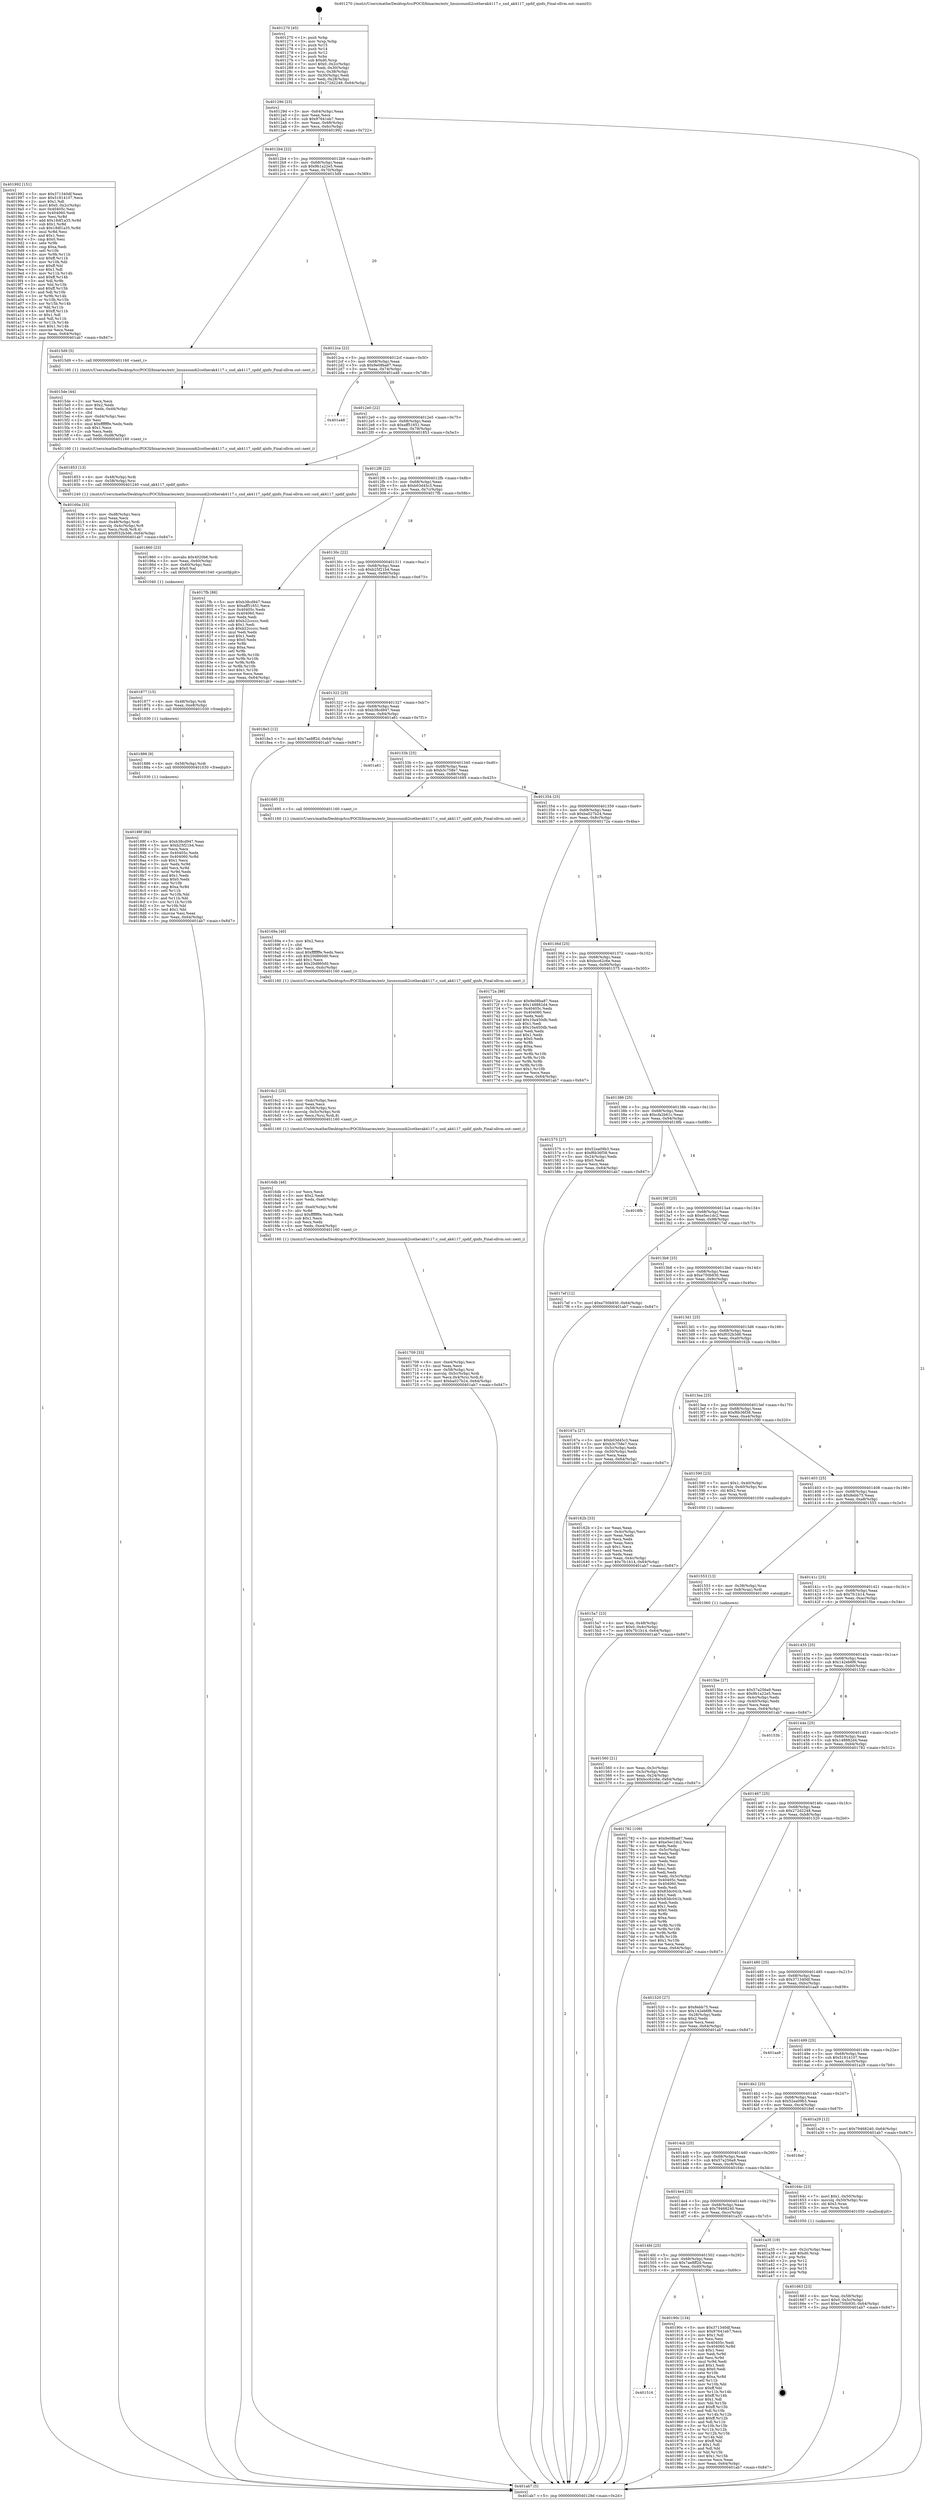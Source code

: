 digraph "0x401270" {
  label = "0x401270 (/mnt/c/Users/mathe/Desktop/tcc/POCII/binaries/extr_linuxsoundi2cotherak4117.c_snd_ak4117_spdif_qinfo_Final-ollvm.out::main(0))"
  labelloc = "t"
  node[shape=record]

  Entry [label="",width=0.3,height=0.3,shape=circle,fillcolor=black,style=filled]
  "0x40129d" [label="{
     0x40129d [23]\l
     | [instrs]\l
     &nbsp;&nbsp;0x40129d \<+3\>: mov -0x64(%rbp),%eax\l
     &nbsp;&nbsp;0x4012a0 \<+2\>: mov %eax,%ecx\l
     &nbsp;&nbsp;0x4012a2 \<+6\>: sub $0x97641eb7,%ecx\l
     &nbsp;&nbsp;0x4012a8 \<+3\>: mov %eax,-0x68(%rbp)\l
     &nbsp;&nbsp;0x4012ab \<+3\>: mov %ecx,-0x6c(%rbp)\l
     &nbsp;&nbsp;0x4012ae \<+6\>: je 0000000000401992 \<main+0x722\>\l
  }"]
  "0x401992" [label="{
     0x401992 [151]\l
     | [instrs]\l
     &nbsp;&nbsp;0x401992 \<+5\>: mov $0x371340df,%eax\l
     &nbsp;&nbsp;0x401997 \<+5\>: mov $0x51814107,%ecx\l
     &nbsp;&nbsp;0x40199c \<+2\>: mov $0x1,%dl\l
     &nbsp;&nbsp;0x40199e \<+7\>: movl $0x0,-0x2c(%rbp)\l
     &nbsp;&nbsp;0x4019a5 \<+7\>: mov 0x40405c,%esi\l
     &nbsp;&nbsp;0x4019ac \<+7\>: mov 0x404060,%edi\l
     &nbsp;&nbsp;0x4019b3 \<+3\>: mov %esi,%r8d\l
     &nbsp;&nbsp;0x4019b6 \<+7\>: add $0x18df1a35,%r8d\l
     &nbsp;&nbsp;0x4019bd \<+4\>: sub $0x1,%r8d\l
     &nbsp;&nbsp;0x4019c1 \<+7\>: sub $0x18df1a35,%r8d\l
     &nbsp;&nbsp;0x4019c8 \<+4\>: imul %r8d,%esi\l
     &nbsp;&nbsp;0x4019cc \<+3\>: and $0x1,%esi\l
     &nbsp;&nbsp;0x4019cf \<+3\>: cmp $0x0,%esi\l
     &nbsp;&nbsp;0x4019d2 \<+4\>: sete %r9b\l
     &nbsp;&nbsp;0x4019d6 \<+3\>: cmp $0xa,%edi\l
     &nbsp;&nbsp;0x4019d9 \<+4\>: setl %r10b\l
     &nbsp;&nbsp;0x4019dd \<+3\>: mov %r9b,%r11b\l
     &nbsp;&nbsp;0x4019e0 \<+4\>: xor $0xff,%r11b\l
     &nbsp;&nbsp;0x4019e4 \<+3\>: mov %r10b,%bl\l
     &nbsp;&nbsp;0x4019e7 \<+3\>: xor $0xff,%bl\l
     &nbsp;&nbsp;0x4019ea \<+3\>: xor $0x1,%dl\l
     &nbsp;&nbsp;0x4019ed \<+3\>: mov %r11b,%r14b\l
     &nbsp;&nbsp;0x4019f0 \<+4\>: and $0xff,%r14b\l
     &nbsp;&nbsp;0x4019f4 \<+3\>: and %dl,%r9b\l
     &nbsp;&nbsp;0x4019f7 \<+3\>: mov %bl,%r15b\l
     &nbsp;&nbsp;0x4019fa \<+4\>: and $0xff,%r15b\l
     &nbsp;&nbsp;0x4019fe \<+3\>: and %dl,%r10b\l
     &nbsp;&nbsp;0x401a01 \<+3\>: or %r9b,%r14b\l
     &nbsp;&nbsp;0x401a04 \<+3\>: or %r10b,%r15b\l
     &nbsp;&nbsp;0x401a07 \<+3\>: xor %r15b,%r14b\l
     &nbsp;&nbsp;0x401a0a \<+3\>: or %bl,%r11b\l
     &nbsp;&nbsp;0x401a0d \<+4\>: xor $0xff,%r11b\l
     &nbsp;&nbsp;0x401a11 \<+3\>: or $0x1,%dl\l
     &nbsp;&nbsp;0x401a14 \<+3\>: and %dl,%r11b\l
     &nbsp;&nbsp;0x401a17 \<+3\>: or %r11b,%r14b\l
     &nbsp;&nbsp;0x401a1a \<+4\>: test $0x1,%r14b\l
     &nbsp;&nbsp;0x401a1e \<+3\>: cmovne %ecx,%eax\l
     &nbsp;&nbsp;0x401a21 \<+3\>: mov %eax,-0x64(%rbp)\l
     &nbsp;&nbsp;0x401a24 \<+5\>: jmp 0000000000401ab7 \<main+0x847\>\l
  }"]
  "0x4012b4" [label="{
     0x4012b4 [22]\l
     | [instrs]\l
     &nbsp;&nbsp;0x4012b4 \<+5\>: jmp 00000000004012b9 \<main+0x49\>\l
     &nbsp;&nbsp;0x4012b9 \<+3\>: mov -0x68(%rbp),%eax\l
     &nbsp;&nbsp;0x4012bc \<+5\>: sub $0x9b1a22e5,%eax\l
     &nbsp;&nbsp;0x4012c1 \<+3\>: mov %eax,-0x70(%rbp)\l
     &nbsp;&nbsp;0x4012c4 \<+6\>: je 00000000004015d9 \<main+0x369\>\l
  }"]
  Exit [label="",width=0.3,height=0.3,shape=circle,fillcolor=black,style=filled,peripheries=2]
  "0x4015d9" [label="{
     0x4015d9 [5]\l
     | [instrs]\l
     &nbsp;&nbsp;0x4015d9 \<+5\>: call 0000000000401160 \<next_i\>\l
     | [calls]\l
     &nbsp;&nbsp;0x401160 \{1\} (/mnt/c/Users/mathe/Desktop/tcc/POCII/binaries/extr_linuxsoundi2cotherak4117.c_snd_ak4117_spdif_qinfo_Final-ollvm.out::next_i)\l
  }"]
  "0x4012ca" [label="{
     0x4012ca [22]\l
     | [instrs]\l
     &nbsp;&nbsp;0x4012ca \<+5\>: jmp 00000000004012cf \<main+0x5f\>\l
     &nbsp;&nbsp;0x4012cf \<+3\>: mov -0x68(%rbp),%eax\l
     &nbsp;&nbsp;0x4012d2 \<+5\>: sub $0x9e08ba87,%eax\l
     &nbsp;&nbsp;0x4012d7 \<+3\>: mov %eax,-0x74(%rbp)\l
     &nbsp;&nbsp;0x4012da \<+6\>: je 0000000000401a48 \<main+0x7d8\>\l
  }"]
  "0x401516" [label="{
     0x401516\l
  }", style=dashed]
  "0x401a48" [label="{
     0x401a48\l
  }", style=dashed]
  "0x4012e0" [label="{
     0x4012e0 [22]\l
     | [instrs]\l
     &nbsp;&nbsp;0x4012e0 \<+5\>: jmp 00000000004012e5 \<main+0x75\>\l
     &nbsp;&nbsp;0x4012e5 \<+3\>: mov -0x68(%rbp),%eax\l
     &nbsp;&nbsp;0x4012e8 \<+5\>: sub $0xaff51651,%eax\l
     &nbsp;&nbsp;0x4012ed \<+3\>: mov %eax,-0x78(%rbp)\l
     &nbsp;&nbsp;0x4012f0 \<+6\>: je 0000000000401853 \<main+0x5e3\>\l
  }"]
  "0x40190c" [label="{
     0x40190c [134]\l
     | [instrs]\l
     &nbsp;&nbsp;0x40190c \<+5\>: mov $0x371340df,%eax\l
     &nbsp;&nbsp;0x401911 \<+5\>: mov $0x97641eb7,%ecx\l
     &nbsp;&nbsp;0x401916 \<+2\>: mov $0x1,%dl\l
     &nbsp;&nbsp;0x401918 \<+2\>: xor %esi,%esi\l
     &nbsp;&nbsp;0x40191a \<+7\>: mov 0x40405c,%edi\l
     &nbsp;&nbsp;0x401921 \<+8\>: mov 0x404060,%r8d\l
     &nbsp;&nbsp;0x401929 \<+3\>: sub $0x1,%esi\l
     &nbsp;&nbsp;0x40192c \<+3\>: mov %edi,%r9d\l
     &nbsp;&nbsp;0x40192f \<+3\>: add %esi,%r9d\l
     &nbsp;&nbsp;0x401932 \<+4\>: imul %r9d,%edi\l
     &nbsp;&nbsp;0x401936 \<+3\>: and $0x1,%edi\l
     &nbsp;&nbsp;0x401939 \<+3\>: cmp $0x0,%edi\l
     &nbsp;&nbsp;0x40193c \<+4\>: sete %r10b\l
     &nbsp;&nbsp;0x401940 \<+4\>: cmp $0xa,%r8d\l
     &nbsp;&nbsp;0x401944 \<+4\>: setl %r11b\l
     &nbsp;&nbsp;0x401948 \<+3\>: mov %r10b,%bl\l
     &nbsp;&nbsp;0x40194b \<+3\>: xor $0xff,%bl\l
     &nbsp;&nbsp;0x40194e \<+3\>: mov %r11b,%r14b\l
     &nbsp;&nbsp;0x401951 \<+4\>: xor $0xff,%r14b\l
     &nbsp;&nbsp;0x401955 \<+3\>: xor $0x1,%dl\l
     &nbsp;&nbsp;0x401958 \<+3\>: mov %bl,%r15b\l
     &nbsp;&nbsp;0x40195b \<+4\>: and $0xff,%r15b\l
     &nbsp;&nbsp;0x40195f \<+3\>: and %dl,%r10b\l
     &nbsp;&nbsp;0x401962 \<+3\>: mov %r14b,%r12b\l
     &nbsp;&nbsp;0x401965 \<+4\>: and $0xff,%r12b\l
     &nbsp;&nbsp;0x401969 \<+3\>: and %dl,%r11b\l
     &nbsp;&nbsp;0x40196c \<+3\>: or %r10b,%r15b\l
     &nbsp;&nbsp;0x40196f \<+3\>: or %r11b,%r12b\l
     &nbsp;&nbsp;0x401972 \<+3\>: xor %r12b,%r15b\l
     &nbsp;&nbsp;0x401975 \<+3\>: or %r14b,%bl\l
     &nbsp;&nbsp;0x401978 \<+3\>: xor $0xff,%bl\l
     &nbsp;&nbsp;0x40197b \<+3\>: or $0x1,%dl\l
     &nbsp;&nbsp;0x40197e \<+2\>: and %dl,%bl\l
     &nbsp;&nbsp;0x401980 \<+3\>: or %bl,%r15b\l
     &nbsp;&nbsp;0x401983 \<+4\>: test $0x1,%r15b\l
     &nbsp;&nbsp;0x401987 \<+3\>: cmovne %ecx,%eax\l
     &nbsp;&nbsp;0x40198a \<+3\>: mov %eax,-0x64(%rbp)\l
     &nbsp;&nbsp;0x40198d \<+5\>: jmp 0000000000401ab7 \<main+0x847\>\l
  }"]
  "0x401853" [label="{
     0x401853 [13]\l
     | [instrs]\l
     &nbsp;&nbsp;0x401853 \<+4\>: mov -0x48(%rbp),%rdi\l
     &nbsp;&nbsp;0x401857 \<+4\>: mov -0x58(%rbp),%rsi\l
     &nbsp;&nbsp;0x40185b \<+5\>: call 0000000000401240 \<snd_ak4117_spdif_qinfo\>\l
     | [calls]\l
     &nbsp;&nbsp;0x401240 \{1\} (/mnt/c/Users/mathe/Desktop/tcc/POCII/binaries/extr_linuxsoundi2cotherak4117.c_snd_ak4117_spdif_qinfo_Final-ollvm.out::snd_ak4117_spdif_qinfo)\l
  }"]
  "0x4012f6" [label="{
     0x4012f6 [22]\l
     | [instrs]\l
     &nbsp;&nbsp;0x4012f6 \<+5\>: jmp 00000000004012fb \<main+0x8b\>\l
     &nbsp;&nbsp;0x4012fb \<+3\>: mov -0x68(%rbp),%eax\l
     &nbsp;&nbsp;0x4012fe \<+5\>: sub $0xb03d45c3,%eax\l
     &nbsp;&nbsp;0x401303 \<+3\>: mov %eax,-0x7c(%rbp)\l
     &nbsp;&nbsp;0x401306 \<+6\>: je 00000000004017fb \<main+0x58b\>\l
  }"]
  "0x4014fd" [label="{
     0x4014fd [25]\l
     | [instrs]\l
     &nbsp;&nbsp;0x4014fd \<+5\>: jmp 0000000000401502 \<main+0x292\>\l
     &nbsp;&nbsp;0x401502 \<+3\>: mov -0x68(%rbp),%eax\l
     &nbsp;&nbsp;0x401505 \<+5\>: sub $0x7ae8ff2d,%eax\l
     &nbsp;&nbsp;0x40150a \<+6\>: mov %eax,-0xd0(%rbp)\l
     &nbsp;&nbsp;0x401510 \<+6\>: je 000000000040190c \<main+0x69c\>\l
  }"]
  "0x4017fb" [label="{
     0x4017fb [88]\l
     | [instrs]\l
     &nbsp;&nbsp;0x4017fb \<+5\>: mov $0xb38cd947,%eax\l
     &nbsp;&nbsp;0x401800 \<+5\>: mov $0xaff51651,%ecx\l
     &nbsp;&nbsp;0x401805 \<+7\>: mov 0x40405c,%edx\l
     &nbsp;&nbsp;0x40180c \<+7\>: mov 0x404060,%esi\l
     &nbsp;&nbsp;0x401813 \<+2\>: mov %edx,%edi\l
     &nbsp;&nbsp;0x401815 \<+6\>: add $0xb22ccccc,%edi\l
     &nbsp;&nbsp;0x40181b \<+3\>: sub $0x1,%edi\l
     &nbsp;&nbsp;0x40181e \<+6\>: sub $0xb22ccccc,%edi\l
     &nbsp;&nbsp;0x401824 \<+3\>: imul %edi,%edx\l
     &nbsp;&nbsp;0x401827 \<+3\>: and $0x1,%edx\l
     &nbsp;&nbsp;0x40182a \<+3\>: cmp $0x0,%edx\l
     &nbsp;&nbsp;0x40182d \<+4\>: sete %r8b\l
     &nbsp;&nbsp;0x401831 \<+3\>: cmp $0xa,%esi\l
     &nbsp;&nbsp;0x401834 \<+4\>: setl %r9b\l
     &nbsp;&nbsp;0x401838 \<+3\>: mov %r8b,%r10b\l
     &nbsp;&nbsp;0x40183b \<+3\>: and %r9b,%r10b\l
     &nbsp;&nbsp;0x40183e \<+3\>: xor %r9b,%r8b\l
     &nbsp;&nbsp;0x401841 \<+3\>: or %r8b,%r10b\l
     &nbsp;&nbsp;0x401844 \<+4\>: test $0x1,%r10b\l
     &nbsp;&nbsp;0x401848 \<+3\>: cmovne %ecx,%eax\l
     &nbsp;&nbsp;0x40184b \<+3\>: mov %eax,-0x64(%rbp)\l
     &nbsp;&nbsp;0x40184e \<+5\>: jmp 0000000000401ab7 \<main+0x847\>\l
  }"]
  "0x40130c" [label="{
     0x40130c [22]\l
     | [instrs]\l
     &nbsp;&nbsp;0x40130c \<+5\>: jmp 0000000000401311 \<main+0xa1\>\l
     &nbsp;&nbsp;0x401311 \<+3\>: mov -0x68(%rbp),%eax\l
     &nbsp;&nbsp;0x401314 \<+5\>: sub $0xb25f21b4,%eax\l
     &nbsp;&nbsp;0x401319 \<+3\>: mov %eax,-0x80(%rbp)\l
     &nbsp;&nbsp;0x40131c \<+6\>: je 00000000004018e3 \<main+0x673\>\l
  }"]
  "0x401a35" [label="{
     0x401a35 [19]\l
     | [instrs]\l
     &nbsp;&nbsp;0x401a35 \<+3\>: mov -0x2c(%rbp),%eax\l
     &nbsp;&nbsp;0x401a38 \<+7\>: add $0xd0,%rsp\l
     &nbsp;&nbsp;0x401a3f \<+1\>: pop %rbx\l
     &nbsp;&nbsp;0x401a40 \<+2\>: pop %r12\l
     &nbsp;&nbsp;0x401a42 \<+2\>: pop %r14\l
     &nbsp;&nbsp;0x401a44 \<+2\>: pop %r15\l
     &nbsp;&nbsp;0x401a46 \<+1\>: pop %rbp\l
     &nbsp;&nbsp;0x401a47 \<+1\>: ret\l
  }"]
  "0x4018e3" [label="{
     0x4018e3 [12]\l
     | [instrs]\l
     &nbsp;&nbsp;0x4018e3 \<+7\>: movl $0x7ae8ff2d,-0x64(%rbp)\l
     &nbsp;&nbsp;0x4018ea \<+5\>: jmp 0000000000401ab7 \<main+0x847\>\l
  }"]
  "0x401322" [label="{
     0x401322 [25]\l
     | [instrs]\l
     &nbsp;&nbsp;0x401322 \<+5\>: jmp 0000000000401327 \<main+0xb7\>\l
     &nbsp;&nbsp;0x401327 \<+3\>: mov -0x68(%rbp),%eax\l
     &nbsp;&nbsp;0x40132a \<+5\>: sub $0xb38cd947,%eax\l
     &nbsp;&nbsp;0x40132f \<+6\>: mov %eax,-0x84(%rbp)\l
     &nbsp;&nbsp;0x401335 \<+6\>: je 0000000000401a61 \<main+0x7f1\>\l
  }"]
  "0x40188f" [label="{
     0x40188f [84]\l
     | [instrs]\l
     &nbsp;&nbsp;0x40188f \<+5\>: mov $0xb38cd947,%eax\l
     &nbsp;&nbsp;0x401894 \<+5\>: mov $0xb25f21b4,%esi\l
     &nbsp;&nbsp;0x401899 \<+2\>: xor %ecx,%ecx\l
     &nbsp;&nbsp;0x40189b \<+7\>: mov 0x40405c,%edx\l
     &nbsp;&nbsp;0x4018a2 \<+8\>: mov 0x404060,%r8d\l
     &nbsp;&nbsp;0x4018aa \<+3\>: sub $0x1,%ecx\l
     &nbsp;&nbsp;0x4018ad \<+3\>: mov %edx,%r9d\l
     &nbsp;&nbsp;0x4018b0 \<+3\>: add %ecx,%r9d\l
     &nbsp;&nbsp;0x4018b3 \<+4\>: imul %r9d,%edx\l
     &nbsp;&nbsp;0x4018b7 \<+3\>: and $0x1,%edx\l
     &nbsp;&nbsp;0x4018ba \<+3\>: cmp $0x0,%edx\l
     &nbsp;&nbsp;0x4018bd \<+4\>: sete %r10b\l
     &nbsp;&nbsp;0x4018c1 \<+4\>: cmp $0xa,%r8d\l
     &nbsp;&nbsp;0x4018c5 \<+4\>: setl %r11b\l
     &nbsp;&nbsp;0x4018c9 \<+3\>: mov %r10b,%bl\l
     &nbsp;&nbsp;0x4018cc \<+3\>: and %r11b,%bl\l
     &nbsp;&nbsp;0x4018cf \<+3\>: xor %r11b,%r10b\l
     &nbsp;&nbsp;0x4018d2 \<+3\>: or %r10b,%bl\l
     &nbsp;&nbsp;0x4018d5 \<+3\>: test $0x1,%bl\l
     &nbsp;&nbsp;0x4018d8 \<+3\>: cmovne %esi,%eax\l
     &nbsp;&nbsp;0x4018db \<+3\>: mov %eax,-0x64(%rbp)\l
     &nbsp;&nbsp;0x4018de \<+5\>: jmp 0000000000401ab7 \<main+0x847\>\l
  }"]
  "0x401a61" [label="{
     0x401a61\l
  }", style=dashed]
  "0x40133b" [label="{
     0x40133b [25]\l
     | [instrs]\l
     &nbsp;&nbsp;0x40133b \<+5\>: jmp 0000000000401340 \<main+0xd0\>\l
     &nbsp;&nbsp;0x401340 \<+3\>: mov -0x68(%rbp),%eax\l
     &nbsp;&nbsp;0x401343 \<+5\>: sub $0xb3c758e7,%eax\l
     &nbsp;&nbsp;0x401348 \<+6\>: mov %eax,-0x88(%rbp)\l
     &nbsp;&nbsp;0x40134e \<+6\>: je 0000000000401695 \<main+0x425\>\l
  }"]
  "0x401886" [label="{
     0x401886 [9]\l
     | [instrs]\l
     &nbsp;&nbsp;0x401886 \<+4\>: mov -0x58(%rbp),%rdi\l
     &nbsp;&nbsp;0x40188a \<+5\>: call 0000000000401030 \<free@plt\>\l
     | [calls]\l
     &nbsp;&nbsp;0x401030 \{1\} (unknown)\l
  }"]
  "0x401695" [label="{
     0x401695 [5]\l
     | [instrs]\l
     &nbsp;&nbsp;0x401695 \<+5\>: call 0000000000401160 \<next_i\>\l
     | [calls]\l
     &nbsp;&nbsp;0x401160 \{1\} (/mnt/c/Users/mathe/Desktop/tcc/POCII/binaries/extr_linuxsoundi2cotherak4117.c_snd_ak4117_spdif_qinfo_Final-ollvm.out::next_i)\l
  }"]
  "0x401354" [label="{
     0x401354 [25]\l
     | [instrs]\l
     &nbsp;&nbsp;0x401354 \<+5\>: jmp 0000000000401359 \<main+0xe9\>\l
     &nbsp;&nbsp;0x401359 \<+3\>: mov -0x68(%rbp),%eax\l
     &nbsp;&nbsp;0x40135c \<+5\>: sub $0xba027b24,%eax\l
     &nbsp;&nbsp;0x401361 \<+6\>: mov %eax,-0x8c(%rbp)\l
     &nbsp;&nbsp;0x401367 \<+6\>: je 000000000040172a \<main+0x4ba\>\l
  }"]
  "0x401877" [label="{
     0x401877 [15]\l
     | [instrs]\l
     &nbsp;&nbsp;0x401877 \<+4\>: mov -0x48(%rbp),%rdi\l
     &nbsp;&nbsp;0x40187b \<+6\>: mov %eax,-0xe8(%rbp)\l
     &nbsp;&nbsp;0x401881 \<+5\>: call 0000000000401030 \<free@plt\>\l
     | [calls]\l
     &nbsp;&nbsp;0x401030 \{1\} (unknown)\l
  }"]
  "0x40172a" [label="{
     0x40172a [88]\l
     | [instrs]\l
     &nbsp;&nbsp;0x40172a \<+5\>: mov $0x9e08ba87,%eax\l
     &nbsp;&nbsp;0x40172f \<+5\>: mov $0x148882d4,%ecx\l
     &nbsp;&nbsp;0x401734 \<+7\>: mov 0x40405c,%edx\l
     &nbsp;&nbsp;0x40173b \<+7\>: mov 0x404060,%esi\l
     &nbsp;&nbsp;0x401742 \<+2\>: mov %edx,%edi\l
     &nbsp;&nbsp;0x401744 \<+6\>: add $0x10a450db,%edi\l
     &nbsp;&nbsp;0x40174a \<+3\>: sub $0x1,%edi\l
     &nbsp;&nbsp;0x40174d \<+6\>: sub $0x10a450db,%edi\l
     &nbsp;&nbsp;0x401753 \<+3\>: imul %edi,%edx\l
     &nbsp;&nbsp;0x401756 \<+3\>: and $0x1,%edx\l
     &nbsp;&nbsp;0x401759 \<+3\>: cmp $0x0,%edx\l
     &nbsp;&nbsp;0x40175c \<+4\>: sete %r8b\l
     &nbsp;&nbsp;0x401760 \<+3\>: cmp $0xa,%esi\l
     &nbsp;&nbsp;0x401763 \<+4\>: setl %r9b\l
     &nbsp;&nbsp;0x401767 \<+3\>: mov %r8b,%r10b\l
     &nbsp;&nbsp;0x40176a \<+3\>: and %r9b,%r10b\l
     &nbsp;&nbsp;0x40176d \<+3\>: xor %r9b,%r8b\l
     &nbsp;&nbsp;0x401770 \<+3\>: or %r8b,%r10b\l
     &nbsp;&nbsp;0x401773 \<+4\>: test $0x1,%r10b\l
     &nbsp;&nbsp;0x401777 \<+3\>: cmovne %ecx,%eax\l
     &nbsp;&nbsp;0x40177a \<+3\>: mov %eax,-0x64(%rbp)\l
     &nbsp;&nbsp;0x40177d \<+5\>: jmp 0000000000401ab7 \<main+0x847\>\l
  }"]
  "0x40136d" [label="{
     0x40136d [25]\l
     | [instrs]\l
     &nbsp;&nbsp;0x40136d \<+5\>: jmp 0000000000401372 \<main+0x102\>\l
     &nbsp;&nbsp;0x401372 \<+3\>: mov -0x68(%rbp),%eax\l
     &nbsp;&nbsp;0x401375 \<+5\>: sub $0xbcc62c6e,%eax\l
     &nbsp;&nbsp;0x40137a \<+6\>: mov %eax,-0x90(%rbp)\l
     &nbsp;&nbsp;0x401380 \<+6\>: je 0000000000401575 \<main+0x305\>\l
  }"]
  "0x401860" [label="{
     0x401860 [23]\l
     | [instrs]\l
     &nbsp;&nbsp;0x401860 \<+10\>: movabs $0x4020b6,%rdi\l
     &nbsp;&nbsp;0x40186a \<+3\>: mov %eax,-0x60(%rbp)\l
     &nbsp;&nbsp;0x40186d \<+3\>: mov -0x60(%rbp),%esi\l
     &nbsp;&nbsp;0x401870 \<+2\>: mov $0x0,%al\l
     &nbsp;&nbsp;0x401872 \<+5\>: call 0000000000401040 \<printf@plt\>\l
     | [calls]\l
     &nbsp;&nbsp;0x401040 \{1\} (unknown)\l
  }"]
  "0x401575" [label="{
     0x401575 [27]\l
     | [instrs]\l
     &nbsp;&nbsp;0x401575 \<+5\>: mov $0x52ea09b3,%eax\l
     &nbsp;&nbsp;0x40157a \<+5\>: mov $0xf6b36f38,%ecx\l
     &nbsp;&nbsp;0x40157f \<+3\>: mov -0x24(%rbp),%edx\l
     &nbsp;&nbsp;0x401582 \<+3\>: cmp $0x0,%edx\l
     &nbsp;&nbsp;0x401585 \<+3\>: cmove %ecx,%eax\l
     &nbsp;&nbsp;0x401588 \<+3\>: mov %eax,-0x64(%rbp)\l
     &nbsp;&nbsp;0x40158b \<+5\>: jmp 0000000000401ab7 \<main+0x847\>\l
  }"]
  "0x401386" [label="{
     0x401386 [25]\l
     | [instrs]\l
     &nbsp;&nbsp;0x401386 \<+5\>: jmp 000000000040138b \<main+0x11b\>\l
     &nbsp;&nbsp;0x40138b \<+3\>: mov -0x68(%rbp),%eax\l
     &nbsp;&nbsp;0x40138e \<+5\>: sub $0xcfa2b61c,%eax\l
     &nbsp;&nbsp;0x401393 \<+6\>: mov %eax,-0x94(%rbp)\l
     &nbsp;&nbsp;0x401399 \<+6\>: je 00000000004018fb \<main+0x68b\>\l
  }"]
  "0x401709" [label="{
     0x401709 [33]\l
     | [instrs]\l
     &nbsp;&nbsp;0x401709 \<+6\>: mov -0xe4(%rbp),%ecx\l
     &nbsp;&nbsp;0x40170f \<+3\>: imul %eax,%ecx\l
     &nbsp;&nbsp;0x401712 \<+4\>: mov -0x58(%rbp),%rsi\l
     &nbsp;&nbsp;0x401716 \<+4\>: movslq -0x5c(%rbp),%rdi\l
     &nbsp;&nbsp;0x40171a \<+4\>: mov %ecx,0x4(%rsi,%rdi,8)\l
     &nbsp;&nbsp;0x40171e \<+7\>: movl $0xba027b24,-0x64(%rbp)\l
     &nbsp;&nbsp;0x401725 \<+5\>: jmp 0000000000401ab7 \<main+0x847\>\l
  }"]
  "0x4018fb" [label="{
     0x4018fb\l
  }", style=dashed]
  "0x40139f" [label="{
     0x40139f [25]\l
     | [instrs]\l
     &nbsp;&nbsp;0x40139f \<+5\>: jmp 00000000004013a4 \<main+0x134\>\l
     &nbsp;&nbsp;0x4013a4 \<+3\>: mov -0x68(%rbp),%eax\l
     &nbsp;&nbsp;0x4013a7 \<+5\>: sub $0xe5ec1dc2,%eax\l
     &nbsp;&nbsp;0x4013ac \<+6\>: mov %eax,-0x98(%rbp)\l
     &nbsp;&nbsp;0x4013b2 \<+6\>: je 00000000004017ef \<main+0x57f\>\l
  }"]
  "0x4016db" [label="{
     0x4016db [46]\l
     | [instrs]\l
     &nbsp;&nbsp;0x4016db \<+2\>: xor %ecx,%ecx\l
     &nbsp;&nbsp;0x4016dd \<+5\>: mov $0x2,%edx\l
     &nbsp;&nbsp;0x4016e2 \<+6\>: mov %edx,-0xe0(%rbp)\l
     &nbsp;&nbsp;0x4016e8 \<+1\>: cltd\l
     &nbsp;&nbsp;0x4016e9 \<+7\>: mov -0xe0(%rbp),%r8d\l
     &nbsp;&nbsp;0x4016f0 \<+3\>: idiv %r8d\l
     &nbsp;&nbsp;0x4016f3 \<+6\>: imul $0xfffffffe,%edx,%edx\l
     &nbsp;&nbsp;0x4016f9 \<+3\>: sub $0x1,%ecx\l
     &nbsp;&nbsp;0x4016fc \<+2\>: sub %ecx,%edx\l
     &nbsp;&nbsp;0x4016fe \<+6\>: mov %edx,-0xe4(%rbp)\l
     &nbsp;&nbsp;0x401704 \<+5\>: call 0000000000401160 \<next_i\>\l
     | [calls]\l
     &nbsp;&nbsp;0x401160 \{1\} (/mnt/c/Users/mathe/Desktop/tcc/POCII/binaries/extr_linuxsoundi2cotherak4117.c_snd_ak4117_spdif_qinfo_Final-ollvm.out::next_i)\l
  }"]
  "0x4017ef" [label="{
     0x4017ef [12]\l
     | [instrs]\l
     &nbsp;&nbsp;0x4017ef \<+7\>: movl $0xe750b930,-0x64(%rbp)\l
     &nbsp;&nbsp;0x4017f6 \<+5\>: jmp 0000000000401ab7 \<main+0x847\>\l
  }"]
  "0x4013b8" [label="{
     0x4013b8 [25]\l
     | [instrs]\l
     &nbsp;&nbsp;0x4013b8 \<+5\>: jmp 00000000004013bd \<main+0x14d\>\l
     &nbsp;&nbsp;0x4013bd \<+3\>: mov -0x68(%rbp),%eax\l
     &nbsp;&nbsp;0x4013c0 \<+5\>: sub $0xe750b930,%eax\l
     &nbsp;&nbsp;0x4013c5 \<+6\>: mov %eax,-0x9c(%rbp)\l
     &nbsp;&nbsp;0x4013cb \<+6\>: je 000000000040167a \<main+0x40a\>\l
  }"]
  "0x4016c2" [label="{
     0x4016c2 [25]\l
     | [instrs]\l
     &nbsp;&nbsp;0x4016c2 \<+6\>: mov -0xdc(%rbp),%ecx\l
     &nbsp;&nbsp;0x4016c8 \<+3\>: imul %eax,%ecx\l
     &nbsp;&nbsp;0x4016cb \<+4\>: mov -0x58(%rbp),%rsi\l
     &nbsp;&nbsp;0x4016cf \<+4\>: movslq -0x5c(%rbp),%rdi\l
     &nbsp;&nbsp;0x4016d3 \<+3\>: mov %ecx,(%rsi,%rdi,8)\l
     &nbsp;&nbsp;0x4016d6 \<+5\>: call 0000000000401160 \<next_i\>\l
     | [calls]\l
     &nbsp;&nbsp;0x401160 \{1\} (/mnt/c/Users/mathe/Desktop/tcc/POCII/binaries/extr_linuxsoundi2cotherak4117.c_snd_ak4117_spdif_qinfo_Final-ollvm.out::next_i)\l
  }"]
  "0x40167a" [label="{
     0x40167a [27]\l
     | [instrs]\l
     &nbsp;&nbsp;0x40167a \<+5\>: mov $0xb03d45c3,%eax\l
     &nbsp;&nbsp;0x40167f \<+5\>: mov $0xb3c758e7,%ecx\l
     &nbsp;&nbsp;0x401684 \<+3\>: mov -0x5c(%rbp),%edx\l
     &nbsp;&nbsp;0x401687 \<+3\>: cmp -0x50(%rbp),%edx\l
     &nbsp;&nbsp;0x40168a \<+3\>: cmovl %ecx,%eax\l
     &nbsp;&nbsp;0x40168d \<+3\>: mov %eax,-0x64(%rbp)\l
     &nbsp;&nbsp;0x401690 \<+5\>: jmp 0000000000401ab7 \<main+0x847\>\l
  }"]
  "0x4013d1" [label="{
     0x4013d1 [25]\l
     | [instrs]\l
     &nbsp;&nbsp;0x4013d1 \<+5\>: jmp 00000000004013d6 \<main+0x166\>\l
     &nbsp;&nbsp;0x4013d6 \<+3\>: mov -0x68(%rbp),%eax\l
     &nbsp;&nbsp;0x4013d9 \<+5\>: sub $0xf032b3d6,%eax\l
     &nbsp;&nbsp;0x4013de \<+6\>: mov %eax,-0xa0(%rbp)\l
     &nbsp;&nbsp;0x4013e4 \<+6\>: je 000000000040162b \<main+0x3bb\>\l
  }"]
  "0x40169a" [label="{
     0x40169a [40]\l
     | [instrs]\l
     &nbsp;&nbsp;0x40169a \<+5\>: mov $0x2,%ecx\l
     &nbsp;&nbsp;0x40169f \<+1\>: cltd\l
     &nbsp;&nbsp;0x4016a0 \<+2\>: idiv %ecx\l
     &nbsp;&nbsp;0x4016a2 \<+6\>: imul $0xfffffffe,%edx,%ecx\l
     &nbsp;&nbsp;0x4016a8 \<+6\>: sub $0x20d860d0,%ecx\l
     &nbsp;&nbsp;0x4016ae \<+3\>: add $0x1,%ecx\l
     &nbsp;&nbsp;0x4016b1 \<+6\>: add $0x20d860d0,%ecx\l
     &nbsp;&nbsp;0x4016b7 \<+6\>: mov %ecx,-0xdc(%rbp)\l
     &nbsp;&nbsp;0x4016bd \<+5\>: call 0000000000401160 \<next_i\>\l
     | [calls]\l
     &nbsp;&nbsp;0x401160 \{1\} (/mnt/c/Users/mathe/Desktop/tcc/POCII/binaries/extr_linuxsoundi2cotherak4117.c_snd_ak4117_spdif_qinfo_Final-ollvm.out::next_i)\l
  }"]
  "0x40162b" [label="{
     0x40162b [33]\l
     | [instrs]\l
     &nbsp;&nbsp;0x40162b \<+2\>: xor %eax,%eax\l
     &nbsp;&nbsp;0x40162d \<+3\>: mov -0x4c(%rbp),%ecx\l
     &nbsp;&nbsp;0x401630 \<+2\>: mov %eax,%edx\l
     &nbsp;&nbsp;0x401632 \<+2\>: sub %ecx,%edx\l
     &nbsp;&nbsp;0x401634 \<+2\>: mov %eax,%ecx\l
     &nbsp;&nbsp;0x401636 \<+3\>: sub $0x1,%ecx\l
     &nbsp;&nbsp;0x401639 \<+2\>: add %ecx,%edx\l
     &nbsp;&nbsp;0x40163b \<+2\>: sub %edx,%eax\l
     &nbsp;&nbsp;0x40163d \<+3\>: mov %eax,-0x4c(%rbp)\l
     &nbsp;&nbsp;0x401640 \<+7\>: movl $0x7fc1b14,-0x64(%rbp)\l
     &nbsp;&nbsp;0x401647 \<+5\>: jmp 0000000000401ab7 \<main+0x847\>\l
  }"]
  "0x4013ea" [label="{
     0x4013ea [25]\l
     | [instrs]\l
     &nbsp;&nbsp;0x4013ea \<+5\>: jmp 00000000004013ef \<main+0x17f\>\l
     &nbsp;&nbsp;0x4013ef \<+3\>: mov -0x68(%rbp),%eax\l
     &nbsp;&nbsp;0x4013f2 \<+5\>: sub $0xf6b36f38,%eax\l
     &nbsp;&nbsp;0x4013f7 \<+6\>: mov %eax,-0xa4(%rbp)\l
     &nbsp;&nbsp;0x4013fd \<+6\>: je 0000000000401590 \<main+0x320\>\l
  }"]
  "0x401663" [label="{
     0x401663 [23]\l
     | [instrs]\l
     &nbsp;&nbsp;0x401663 \<+4\>: mov %rax,-0x58(%rbp)\l
     &nbsp;&nbsp;0x401667 \<+7\>: movl $0x0,-0x5c(%rbp)\l
     &nbsp;&nbsp;0x40166e \<+7\>: movl $0xe750b930,-0x64(%rbp)\l
     &nbsp;&nbsp;0x401675 \<+5\>: jmp 0000000000401ab7 \<main+0x847\>\l
  }"]
  "0x401590" [label="{
     0x401590 [23]\l
     | [instrs]\l
     &nbsp;&nbsp;0x401590 \<+7\>: movl $0x1,-0x40(%rbp)\l
     &nbsp;&nbsp;0x401597 \<+4\>: movslq -0x40(%rbp),%rax\l
     &nbsp;&nbsp;0x40159b \<+4\>: shl $0x2,%rax\l
     &nbsp;&nbsp;0x40159f \<+3\>: mov %rax,%rdi\l
     &nbsp;&nbsp;0x4015a2 \<+5\>: call 0000000000401050 \<malloc@plt\>\l
     | [calls]\l
     &nbsp;&nbsp;0x401050 \{1\} (unknown)\l
  }"]
  "0x401403" [label="{
     0x401403 [25]\l
     | [instrs]\l
     &nbsp;&nbsp;0x401403 \<+5\>: jmp 0000000000401408 \<main+0x198\>\l
     &nbsp;&nbsp;0x401408 \<+3\>: mov -0x68(%rbp),%eax\l
     &nbsp;&nbsp;0x40140b \<+5\>: sub $0x8ebb75,%eax\l
     &nbsp;&nbsp;0x401410 \<+6\>: mov %eax,-0xa8(%rbp)\l
     &nbsp;&nbsp;0x401416 \<+6\>: je 0000000000401553 \<main+0x2e3\>\l
  }"]
  "0x4014e4" [label="{
     0x4014e4 [25]\l
     | [instrs]\l
     &nbsp;&nbsp;0x4014e4 \<+5\>: jmp 00000000004014e9 \<main+0x279\>\l
     &nbsp;&nbsp;0x4014e9 \<+3\>: mov -0x68(%rbp),%eax\l
     &nbsp;&nbsp;0x4014ec \<+5\>: sub $0x79468240,%eax\l
     &nbsp;&nbsp;0x4014f1 \<+6\>: mov %eax,-0xcc(%rbp)\l
     &nbsp;&nbsp;0x4014f7 \<+6\>: je 0000000000401a35 \<main+0x7c5\>\l
  }"]
  "0x401553" [label="{
     0x401553 [13]\l
     | [instrs]\l
     &nbsp;&nbsp;0x401553 \<+4\>: mov -0x38(%rbp),%rax\l
     &nbsp;&nbsp;0x401557 \<+4\>: mov 0x8(%rax),%rdi\l
     &nbsp;&nbsp;0x40155b \<+5\>: call 0000000000401060 \<atoi@plt\>\l
     | [calls]\l
     &nbsp;&nbsp;0x401060 \{1\} (unknown)\l
  }"]
  "0x40141c" [label="{
     0x40141c [25]\l
     | [instrs]\l
     &nbsp;&nbsp;0x40141c \<+5\>: jmp 0000000000401421 \<main+0x1b1\>\l
     &nbsp;&nbsp;0x401421 \<+3\>: mov -0x68(%rbp),%eax\l
     &nbsp;&nbsp;0x401424 \<+5\>: sub $0x7fc1b14,%eax\l
     &nbsp;&nbsp;0x401429 \<+6\>: mov %eax,-0xac(%rbp)\l
     &nbsp;&nbsp;0x40142f \<+6\>: je 00000000004015be \<main+0x34e\>\l
  }"]
  "0x40164c" [label="{
     0x40164c [23]\l
     | [instrs]\l
     &nbsp;&nbsp;0x40164c \<+7\>: movl $0x1,-0x50(%rbp)\l
     &nbsp;&nbsp;0x401653 \<+4\>: movslq -0x50(%rbp),%rax\l
     &nbsp;&nbsp;0x401657 \<+4\>: shl $0x3,%rax\l
     &nbsp;&nbsp;0x40165b \<+3\>: mov %rax,%rdi\l
     &nbsp;&nbsp;0x40165e \<+5\>: call 0000000000401050 \<malloc@plt\>\l
     | [calls]\l
     &nbsp;&nbsp;0x401050 \{1\} (unknown)\l
  }"]
  "0x4015be" [label="{
     0x4015be [27]\l
     | [instrs]\l
     &nbsp;&nbsp;0x4015be \<+5\>: mov $0x57a256a9,%eax\l
     &nbsp;&nbsp;0x4015c3 \<+5\>: mov $0x9b1a22e5,%ecx\l
     &nbsp;&nbsp;0x4015c8 \<+3\>: mov -0x4c(%rbp),%edx\l
     &nbsp;&nbsp;0x4015cb \<+3\>: cmp -0x40(%rbp),%edx\l
     &nbsp;&nbsp;0x4015ce \<+3\>: cmovl %ecx,%eax\l
     &nbsp;&nbsp;0x4015d1 \<+3\>: mov %eax,-0x64(%rbp)\l
     &nbsp;&nbsp;0x4015d4 \<+5\>: jmp 0000000000401ab7 \<main+0x847\>\l
  }"]
  "0x401435" [label="{
     0x401435 [25]\l
     | [instrs]\l
     &nbsp;&nbsp;0x401435 \<+5\>: jmp 000000000040143a \<main+0x1ca\>\l
     &nbsp;&nbsp;0x40143a \<+3\>: mov -0x68(%rbp),%eax\l
     &nbsp;&nbsp;0x40143d \<+5\>: sub $0x142eb6f6,%eax\l
     &nbsp;&nbsp;0x401442 \<+6\>: mov %eax,-0xb0(%rbp)\l
     &nbsp;&nbsp;0x401448 \<+6\>: je 000000000040153b \<main+0x2cb\>\l
  }"]
  "0x4014cb" [label="{
     0x4014cb [25]\l
     | [instrs]\l
     &nbsp;&nbsp;0x4014cb \<+5\>: jmp 00000000004014d0 \<main+0x260\>\l
     &nbsp;&nbsp;0x4014d0 \<+3\>: mov -0x68(%rbp),%eax\l
     &nbsp;&nbsp;0x4014d3 \<+5\>: sub $0x57a256a9,%eax\l
     &nbsp;&nbsp;0x4014d8 \<+6\>: mov %eax,-0xc8(%rbp)\l
     &nbsp;&nbsp;0x4014de \<+6\>: je 000000000040164c \<main+0x3dc\>\l
  }"]
  "0x40153b" [label="{
     0x40153b\l
  }", style=dashed]
  "0x40144e" [label="{
     0x40144e [25]\l
     | [instrs]\l
     &nbsp;&nbsp;0x40144e \<+5\>: jmp 0000000000401453 \<main+0x1e3\>\l
     &nbsp;&nbsp;0x401453 \<+3\>: mov -0x68(%rbp),%eax\l
     &nbsp;&nbsp;0x401456 \<+5\>: sub $0x148882d4,%eax\l
     &nbsp;&nbsp;0x40145b \<+6\>: mov %eax,-0xb4(%rbp)\l
     &nbsp;&nbsp;0x401461 \<+6\>: je 0000000000401782 \<main+0x512\>\l
  }"]
  "0x4018ef" [label="{
     0x4018ef\l
  }", style=dashed]
  "0x401782" [label="{
     0x401782 [109]\l
     | [instrs]\l
     &nbsp;&nbsp;0x401782 \<+5\>: mov $0x9e08ba87,%eax\l
     &nbsp;&nbsp;0x401787 \<+5\>: mov $0xe5ec1dc2,%ecx\l
     &nbsp;&nbsp;0x40178c \<+2\>: xor %edx,%edx\l
     &nbsp;&nbsp;0x40178e \<+3\>: mov -0x5c(%rbp),%esi\l
     &nbsp;&nbsp;0x401791 \<+2\>: mov %edx,%edi\l
     &nbsp;&nbsp;0x401793 \<+2\>: sub %esi,%edi\l
     &nbsp;&nbsp;0x401795 \<+2\>: mov %edx,%esi\l
     &nbsp;&nbsp;0x401797 \<+3\>: sub $0x1,%esi\l
     &nbsp;&nbsp;0x40179a \<+2\>: add %esi,%edi\l
     &nbsp;&nbsp;0x40179c \<+2\>: sub %edi,%edx\l
     &nbsp;&nbsp;0x40179e \<+3\>: mov %edx,-0x5c(%rbp)\l
     &nbsp;&nbsp;0x4017a1 \<+7\>: mov 0x40405c,%edx\l
     &nbsp;&nbsp;0x4017a8 \<+7\>: mov 0x404060,%esi\l
     &nbsp;&nbsp;0x4017af \<+2\>: mov %edx,%edi\l
     &nbsp;&nbsp;0x4017b1 \<+6\>: sub $0x83dc041b,%edi\l
     &nbsp;&nbsp;0x4017b7 \<+3\>: sub $0x1,%edi\l
     &nbsp;&nbsp;0x4017ba \<+6\>: add $0x83dc041b,%edi\l
     &nbsp;&nbsp;0x4017c0 \<+3\>: imul %edi,%edx\l
     &nbsp;&nbsp;0x4017c3 \<+3\>: and $0x1,%edx\l
     &nbsp;&nbsp;0x4017c6 \<+3\>: cmp $0x0,%edx\l
     &nbsp;&nbsp;0x4017c9 \<+4\>: sete %r8b\l
     &nbsp;&nbsp;0x4017cd \<+3\>: cmp $0xa,%esi\l
     &nbsp;&nbsp;0x4017d0 \<+4\>: setl %r9b\l
     &nbsp;&nbsp;0x4017d4 \<+3\>: mov %r8b,%r10b\l
     &nbsp;&nbsp;0x4017d7 \<+3\>: and %r9b,%r10b\l
     &nbsp;&nbsp;0x4017da \<+3\>: xor %r9b,%r8b\l
     &nbsp;&nbsp;0x4017dd \<+3\>: or %r8b,%r10b\l
     &nbsp;&nbsp;0x4017e0 \<+4\>: test $0x1,%r10b\l
     &nbsp;&nbsp;0x4017e4 \<+3\>: cmovne %ecx,%eax\l
     &nbsp;&nbsp;0x4017e7 \<+3\>: mov %eax,-0x64(%rbp)\l
     &nbsp;&nbsp;0x4017ea \<+5\>: jmp 0000000000401ab7 \<main+0x847\>\l
  }"]
  "0x401467" [label="{
     0x401467 [25]\l
     | [instrs]\l
     &nbsp;&nbsp;0x401467 \<+5\>: jmp 000000000040146c \<main+0x1fc\>\l
     &nbsp;&nbsp;0x40146c \<+3\>: mov -0x68(%rbp),%eax\l
     &nbsp;&nbsp;0x40146f \<+5\>: sub $0x272d2248,%eax\l
     &nbsp;&nbsp;0x401474 \<+6\>: mov %eax,-0xb8(%rbp)\l
     &nbsp;&nbsp;0x40147a \<+6\>: je 0000000000401520 \<main+0x2b0\>\l
  }"]
  "0x4014b2" [label="{
     0x4014b2 [25]\l
     | [instrs]\l
     &nbsp;&nbsp;0x4014b2 \<+5\>: jmp 00000000004014b7 \<main+0x247\>\l
     &nbsp;&nbsp;0x4014b7 \<+3\>: mov -0x68(%rbp),%eax\l
     &nbsp;&nbsp;0x4014ba \<+5\>: sub $0x52ea09b3,%eax\l
     &nbsp;&nbsp;0x4014bf \<+6\>: mov %eax,-0xc4(%rbp)\l
     &nbsp;&nbsp;0x4014c5 \<+6\>: je 00000000004018ef \<main+0x67f\>\l
  }"]
  "0x401520" [label="{
     0x401520 [27]\l
     | [instrs]\l
     &nbsp;&nbsp;0x401520 \<+5\>: mov $0x8ebb75,%eax\l
     &nbsp;&nbsp;0x401525 \<+5\>: mov $0x142eb6f6,%ecx\l
     &nbsp;&nbsp;0x40152a \<+3\>: mov -0x28(%rbp),%edx\l
     &nbsp;&nbsp;0x40152d \<+3\>: cmp $0x2,%edx\l
     &nbsp;&nbsp;0x401530 \<+3\>: cmovne %ecx,%eax\l
     &nbsp;&nbsp;0x401533 \<+3\>: mov %eax,-0x64(%rbp)\l
     &nbsp;&nbsp;0x401536 \<+5\>: jmp 0000000000401ab7 \<main+0x847\>\l
  }"]
  "0x401480" [label="{
     0x401480 [25]\l
     | [instrs]\l
     &nbsp;&nbsp;0x401480 \<+5\>: jmp 0000000000401485 \<main+0x215\>\l
     &nbsp;&nbsp;0x401485 \<+3\>: mov -0x68(%rbp),%eax\l
     &nbsp;&nbsp;0x401488 \<+5\>: sub $0x371340df,%eax\l
     &nbsp;&nbsp;0x40148d \<+6\>: mov %eax,-0xbc(%rbp)\l
     &nbsp;&nbsp;0x401493 \<+6\>: je 0000000000401aa9 \<main+0x839\>\l
  }"]
  "0x401ab7" [label="{
     0x401ab7 [5]\l
     | [instrs]\l
     &nbsp;&nbsp;0x401ab7 \<+5\>: jmp 000000000040129d \<main+0x2d\>\l
  }"]
  "0x401270" [label="{
     0x401270 [45]\l
     | [instrs]\l
     &nbsp;&nbsp;0x401270 \<+1\>: push %rbp\l
     &nbsp;&nbsp;0x401271 \<+3\>: mov %rsp,%rbp\l
     &nbsp;&nbsp;0x401274 \<+2\>: push %r15\l
     &nbsp;&nbsp;0x401276 \<+2\>: push %r14\l
     &nbsp;&nbsp;0x401278 \<+2\>: push %r12\l
     &nbsp;&nbsp;0x40127a \<+1\>: push %rbx\l
     &nbsp;&nbsp;0x40127b \<+7\>: sub $0xd0,%rsp\l
     &nbsp;&nbsp;0x401282 \<+7\>: movl $0x0,-0x2c(%rbp)\l
     &nbsp;&nbsp;0x401289 \<+3\>: mov %edi,-0x30(%rbp)\l
     &nbsp;&nbsp;0x40128c \<+4\>: mov %rsi,-0x38(%rbp)\l
     &nbsp;&nbsp;0x401290 \<+3\>: mov -0x30(%rbp),%edi\l
     &nbsp;&nbsp;0x401293 \<+3\>: mov %edi,-0x28(%rbp)\l
     &nbsp;&nbsp;0x401296 \<+7\>: movl $0x272d2248,-0x64(%rbp)\l
  }"]
  "0x401560" [label="{
     0x401560 [21]\l
     | [instrs]\l
     &nbsp;&nbsp;0x401560 \<+3\>: mov %eax,-0x3c(%rbp)\l
     &nbsp;&nbsp;0x401563 \<+3\>: mov -0x3c(%rbp),%eax\l
     &nbsp;&nbsp;0x401566 \<+3\>: mov %eax,-0x24(%rbp)\l
     &nbsp;&nbsp;0x401569 \<+7\>: movl $0xbcc62c6e,-0x64(%rbp)\l
     &nbsp;&nbsp;0x401570 \<+5\>: jmp 0000000000401ab7 \<main+0x847\>\l
  }"]
  "0x4015a7" [label="{
     0x4015a7 [23]\l
     | [instrs]\l
     &nbsp;&nbsp;0x4015a7 \<+4\>: mov %rax,-0x48(%rbp)\l
     &nbsp;&nbsp;0x4015ab \<+7\>: movl $0x0,-0x4c(%rbp)\l
     &nbsp;&nbsp;0x4015b2 \<+7\>: movl $0x7fc1b14,-0x64(%rbp)\l
     &nbsp;&nbsp;0x4015b9 \<+5\>: jmp 0000000000401ab7 \<main+0x847\>\l
  }"]
  "0x4015de" [label="{
     0x4015de [44]\l
     | [instrs]\l
     &nbsp;&nbsp;0x4015de \<+2\>: xor %ecx,%ecx\l
     &nbsp;&nbsp;0x4015e0 \<+5\>: mov $0x2,%edx\l
     &nbsp;&nbsp;0x4015e5 \<+6\>: mov %edx,-0xd4(%rbp)\l
     &nbsp;&nbsp;0x4015eb \<+1\>: cltd\l
     &nbsp;&nbsp;0x4015ec \<+6\>: mov -0xd4(%rbp),%esi\l
     &nbsp;&nbsp;0x4015f2 \<+2\>: idiv %esi\l
     &nbsp;&nbsp;0x4015f4 \<+6\>: imul $0xfffffffe,%edx,%edx\l
     &nbsp;&nbsp;0x4015fa \<+3\>: sub $0x1,%ecx\l
     &nbsp;&nbsp;0x4015fd \<+2\>: sub %ecx,%edx\l
     &nbsp;&nbsp;0x4015ff \<+6\>: mov %edx,-0xd8(%rbp)\l
     &nbsp;&nbsp;0x401605 \<+5\>: call 0000000000401160 \<next_i\>\l
     | [calls]\l
     &nbsp;&nbsp;0x401160 \{1\} (/mnt/c/Users/mathe/Desktop/tcc/POCII/binaries/extr_linuxsoundi2cotherak4117.c_snd_ak4117_spdif_qinfo_Final-ollvm.out::next_i)\l
  }"]
  "0x40160a" [label="{
     0x40160a [33]\l
     | [instrs]\l
     &nbsp;&nbsp;0x40160a \<+6\>: mov -0xd8(%rbp),%ecx\l
     &nbsp;&nbsp;0x401610 \<+3\>: imul %eax,%ecx\l
     &nbsp;&nbsp;0x401613 \<+4\>: mov -0x48(%rbp),%rdi\l
     &nbsp;&nbsp;0x401617 \<+4\>: movslq -0x4c(%rbp),%r8\l
     &nbsp;&nbsp;0x40161b \<+4\>: mov %ecx,(%rdi,%r8,4)\l
     &nbsp;&nbsp;0x40161f \<+7\>: movl $0xf032b3d6,-0x64(%rbp)\l
     &nbsp;&nbsp;0x401626 \<+5\>: jmp 0000000000401ab7 \<main+0x847\>\l
  }"]
  "0x401a29" [label="{
     0x401a29 [12]\l
     | [instrs]\l
     &nbsp;&nbsp;0x401a29 \<+7\>: movl $0x79468240,-0x64(%rbp)\l
     &nbsp;&nbsp;0x401a30 \<+5\>: jmp 0000000000401ab7 \<main+0x847\>\l
  }"]
  "0x401aa9" [label="{
     0x401aa9\l
  }", style=dashed]
  "0x401499" [label="{
     0x401499 [25]\l
     | [instrs]\l
     &nbsp;&nbsp;0x401499 \<+5\>: jmp 000000000040149e \<main+0x22e\>\l
     &nbsp;&nbsp;0x40149e \<+3\>: mov -0x68(%rbp),%eax\l
     &nbsp;&nbsp;0x4014a1 \<+5\>: sub $0x51814107,%eax\l
     &nbsp;&nbsp;0x4014a6 \<+6\>: mov %eax,-0xc0(%rbp)\l
     &nbsp;&nbsp;0x4014ac \<+6\>: je 0000000000401a29 \<main+0x7b9\>\l
  }"]
  Entry -> "0x401270" [label=" 1"]
  "0x40129d" -> "0x401992" [label=" 1"]
  "0x40129d" -> "0x4012b4" [label=" 21"]
  "0x401a35" -> Exit [label=" 1"]
  "0x4012b4" -> "0x4015d9" [label=" 1"]
  "0x4012b4" -> "0x4012ca" [label=" 20"]
  "0x401a29" -> "0x401ab7" [label=" 1"]
  "0x4012ca" -> "0x401a48" [label=" 0"]
  "0x4012ca" -> "0x4012e0" [label=" 20"]
  "0x401992" -> "0x401ab7" [label=" 1"]
  "0x4012e0" -> "0x401853" [label=" 1"]
  "0x4012e0" -> "0x4012f6" [label=" 19"]
  "0x40190c" -> "0x401ab7" [label=" 1"]
  "0x4012f6" -> "0x4017fb" [label=" 1"]
  "0x4012f6" -> "0x40130c" [label=" 18"]
  "0x4014fd" -> "0x40190c" [label=" 1"]
  "0x40130c" -> "0x4018e3" [label=" 1"]
  "0x40130c" -> "0x401322" [label=" 17"]
  "0x4014fd" -> "0x401516" [label=" 0"]
  "0x401322" -> "0x401a61" [label=" 0"]
  "0x401322" -> "0x40133b" [label=" 17"]
  "0x4014e4" -> "0x401a35" [label=" 1"]
  "0x40133b" -> "0x401695" [label=" 1"]
  "0x40133b" -> "0x401354" [label=" 16"]
  "0x4014e4" -> "0x4014fd" [label=" 1"]
  "0x401354" -> "0x40172a" [label=" 1"]
  "0x401354" -> "0x40136d" [label=" 15"]
  "0x4018e3" -> "0x401ab7" [label=" 1"]
  "0x40136d" -> "0x401575" [label=" 1"]
  "0x40136d" -> "0x401386" [label=" 14"]
  "0x40188f" -> "0x401ab7" [label=" 1"]
  "0x401386" -> "0x4018fb" [label=" 0"]
  "0x401386" -> "0x40139f" [label=" 14"]
  "0x401886" -> "0x40188f" [label=" 1"]
  "0x40139f" -> "0x4017ef" [label=" 1"]
  "0x40139f" -> "0x4013b8" [label=" 13"]
  "0x401877" -> "0x401886" [label=" 1"]
  "0x4013b8" -> "0x40167a" [label=" 2"]
  "0x4013b8" -> "0x4013d1" [label=" 11"]
  "0x401860" -> "0x401877" [label=" 1"]
  "0x4013d1" -> "0x40162b" [label=" 1"]
  "0x4013d1" -> "0x4013ea" [label=" 10"]
  "0x401853" -> "0x401860" [label=" 1"]
  "0x4013ea" -> "0x401590" [label=" 1"]
  "0x4013ea" -> "0x401403" [label=" 9"]
  "0x4017fb" -> "0x401ab7" [label=" 1"]
  "0x401403" -> "0x401553" [label=" 1"]
  "0x401403" -> "0x40141c" [label=" 8"]
  "0x4017ef" -> "0x401ab7" [label=" 1"]
  "0x40141c" -> "0x4015be" [label=" 2"]
  "0x40141c" -> "0x401435" [label=" 6"]
  "0x401782" -> "0x401ab7" [label=" 1"]
  "0x401435" -> "0x40153b" [label=" 0"]
  "0x401435" -> "0x40144e" [label=" 6"]
  "0x401709" -> "0x401ab7" [label=" 1"]
  "0x40144e" -> "0x401782" [label=" 1"]
  "0x40144e" -> "0x401467" [label=" 5"]
  "0x4016db" -> "0x401709" [label=" 1"]
  "0x401467" -> "0x401520" [label=" 1"]
  "0x401467" -> "0x401480" [label=" 4"]
  "0x401520" -> "0x401ab7" [label=" 1"]
  "0x401270" -> "0x40129d" [label=" 1"]
  "0x401ab7" -> "0x40129d" [label=" 21"]
  "0x401553" -> "0x401560" [label=" 1"]
  "0x401560" -> "0x401ab7" [label=" 1"]
  "0x401575" -> "0x401ab7" [label=" 1"]
  "0x401590" -> "0x4015a7" [label=" 1"]
  "0x4015a7" -> "0x401ab7" [label=" 1"]
  "0x4015be" -> "0x401ab7" [label=" 2"]
  "0x4015d9" -> "0x4015de" [label=" 1"]
  "0x4015de" -> "0x40160a" [label=" 1"]
  "0x40160a" -> "0x401ab7" [label=" 1"]
  "0x40162b" -> "0x401ab7" [label=" 1"]
  "0x40169a" -> "0x4016c2" [label=" 1"]
  "0x401480" -> "0x401aa9" [label=" 0"]
  "0x401480" -> "0x401499" [label=" 4"]
  "0x401695" -> "0x40169a" [label=" 1"]
  "0x401499" -> "0x401a29" [label=" 1"]
  "0x401499" -> "0x4014b2" [label=" 3"]
  "0x4016c2" -> "0x4016db" [label=" 1"]
  "0x4014b2" -> "0x4018ef" [label=" 0"]
  "0x4014b2" -> "0x4014cb" [label=" 3"]
  "0x40172a" -> "0x401ab7" [label=" 1"]
  "0x4014cb" -> "0x40164c" [label=" 1"]
  "0x4014cb" -> "0x4014e4" [label=" 2"]
  "0x40164c" -> "0x401663" [label=" 1"]
  "0x401663" -> "0x401ab7" [label=" 1"]
  "0x40167a" -> "0x401ab7" [label=" 2"]
}
